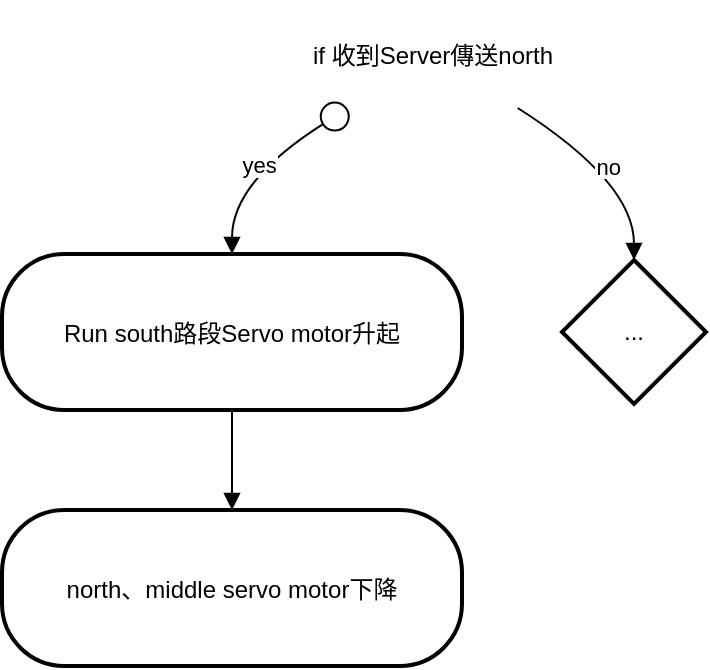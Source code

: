 <mxfile version="26.0.1">
  <diagram name="第 1 页" id="odBOQL6S-AriC8kEQ6ns">
    <mxGraphModel>
      <root>
        <mxCell id="0" />
        <mxCell id="1" parent="0" />
        <mxCell id="2" value="if 收到Server傳送north" style="fillColor=none;strokeColor=none;" vertex="1" parent="1">
          <mxGeometry x="112" y="8" width="223" height="54" as="geometry" />
        </mxCell>
        <mxCell id="3" value="Run south路段Servo motor升起" style="rounded=1;arcSize=40;strokeWidth=2" vertex="1" parent="1">
          <mxGeometry x="8" y="135" width="230" height="78" as="geometry" />
        </mxCell>
        <mxCell id="4" value="north、middle servo motor下降" style="rounded=1;arcSize=40;strokeWidth=2" vertex="1" parent="1">
          <mxGeometry x="8" y="263" width="230" height="78" as="geometry" />
        </mxCell>
        <mxCell id="5" value="..." style="rhombus;strokeWidth=2;whiteSpace=wrap;" vertex="1" parent="1">
          <mxGeometry x="288" y="138" width="72" height="72" as="geometry" />
        </mxCell>
        <mxCell id="6" value="yes" style="curved=1;startArrow=circle;startFill=0;endArrow=block;exitX=0.31;exitY=1;entryX=0.5;entryY=0;" edge="1" parent="1" source="2" target="3">
          <mxGeometry relative="1" as="geometry">
            <Array as="points">
              <mxPoint x="123" y="99" />
            </Array>
          </mxGeometry>
        </mxCell>
        <mxCell id="7" value="" style="curved=1;startArrow=none;endArrow=block;exitX=0.5;exitY=1;entryX=0.5;entryY=0;" edge="1" parent="1" source="3" target="4">
          <mxGeometry relative="1" as="geometry">
            <Array as="points" />
          </mxGeometry>
        </mxCell>
        <mxCell id="8" value="no" style="curved=1;startArrow=none;endArrow=block;exitX=0.69;exitY=1;entryX=0.5;entryY=0;" edge="1" parent="1" source="2" target="5">
          <mxGeometry relative="1" as="geometry">
            <Array as="points">
              <mxPoint x="324" y="99" />
            </Array>
          </mxGeometry>
        </mxCell>
      </root>
    </mxGraphModel>
  </diagram>
</mxfile>
